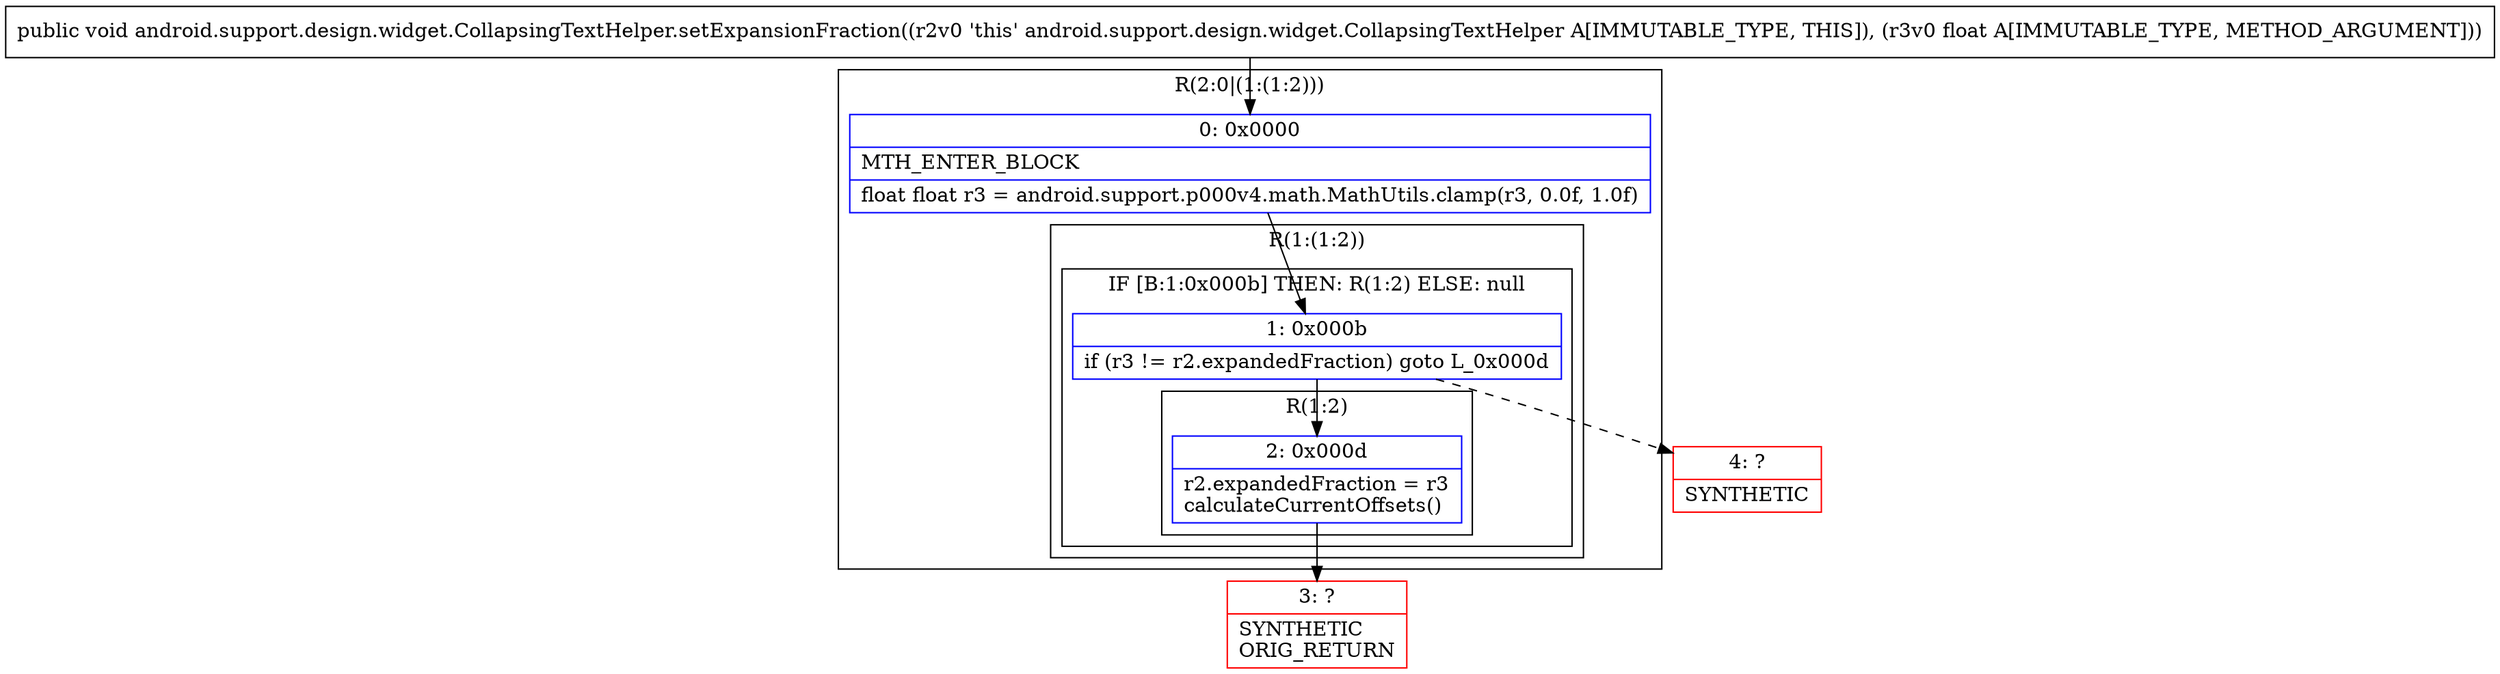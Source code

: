 digraph "CFG forandroid.support.design.widget.CollapsingTextHelper.setExpansionFraction(F)V" {
subgraph cluster_Region_404862928 {
label = "R(2:0|(1:(1:2)))";
node [shape=record,color=blue];
Node_0 [shape=record,label="{0\:\ 0x0000|MTH_ENTER_BLOCK\l|float float r3 = android.support.p000v4.math.MathUtils.clamp(r3, 0.0f, 1.0f)\l}"];
subgraph cluster_Region_1136247747 {
label = "R(1:(1:2))";
node [shape=record,color=blue];
subgraph cluster_IfRegion_122339768 {
label = "IF [B:1:0x000b] THEN: R(1:2) ELSE: null";
node [shape=record,color=blue];
Node_1 [shape=record,label="{1\:\ 0x000b|if (r3 != r2.expandedFraction) goto L_0x000d\l}"];
subgraph cluster_Region_1178361815 {
label = "R(1:2)";
node [shape=record,color=blue];
Node_2 [shape=record,label="{2\:\ 0x000d|r2.expandedFraction = r3\lcalculateCurrentOffsets()\l}"];
}
}
}
}
Node_3 [shape=record,color=red,label="{3\:\ ?|SYNTHETIC\lORIG_RETURN\l}"];
Node_4 [shape=record,color=red,label="{4\:\ ?|SYNTHETIC\l}"];
MethodNode[shape=record,label="{public void android.support.design.widget.CollapsingTextHelper.setExpansionFraction((r2v0 'this' android.support.design.widget.CollapsingTextHelper A[IMMUTABLE_TYPE, THIS]), (r3v0 float A[IMMUTABLE_TYPE, METHOD_ARGUMENT])) }"];
MethodNode -> Node_0;
Node_0 -> Node_1;
Node_1 -> Node_2;
Node_1 -> Node_4[style=dashed];
Node_2 -> Node_3;
}

